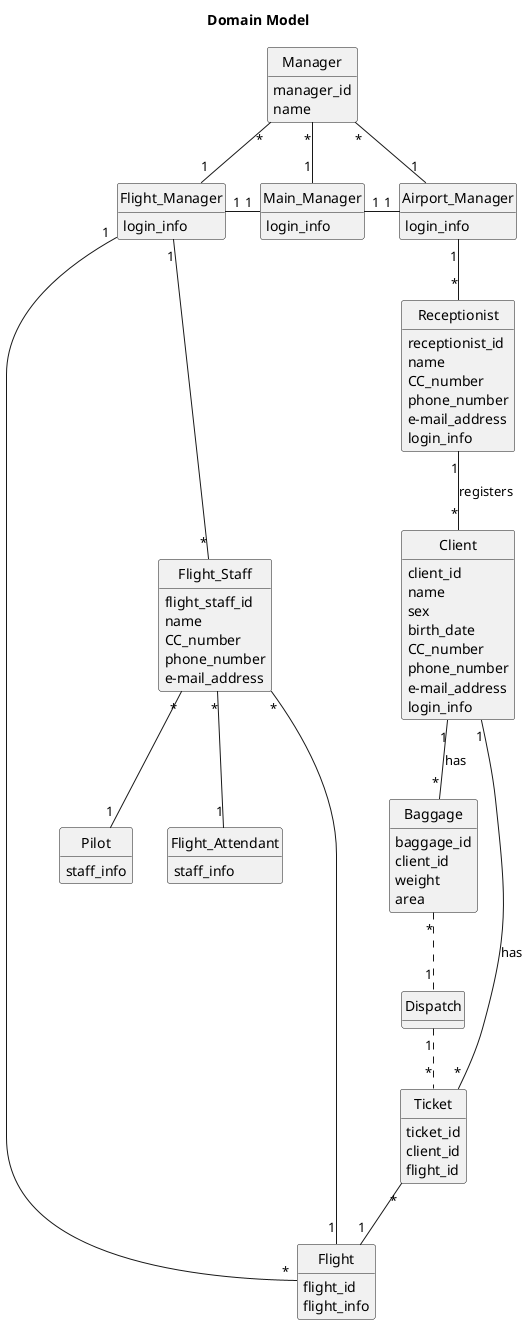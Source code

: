 @startuml UKLabsMS Domain Model

  skinparam classAttributeIconSize 0
  hide circle
  hide methods

  title Domain Model

    class Manager {
        manager_id
        name
    }

  class Main_Manager {
      login_info

  }

  class Flight_Manager {
      login_info

  }

  class Airport_Manager {
      login_info

  }

  class Receptionist {
      receptionist_id
      name
      CC_number
      phone_number
      e-mail_address
      login_info

  }

  class Client {
      client_id
      name
      sex
      birth_date
      CC_number
      phone_number
      e-mail_address
      login_info

  }

  class Baggage {
      baggage_id
      client_id
      weight
      area

  }

  class Ticket {
      ticket_id
      client_id
      flight_id

  }

  class Pilot {
      staff_info

  }

  class Flight_Attendant {
       staff_info

  }

 class Flight {
      flight_id
      flight_info

 }

 class Flight_Staff {
    flight_staff_id
    name
    CC_number
    phone_number
    e-mail_address

 }

 class Dispatch {

 }

Manager "*" -- "1" Main_Manager
Manager "*" -- "1" Airport_Manager
Manager "*" -- "1" Flight_Manager

Main_Manager "1" -right-- "1" Airport_Manager
Main_Manager "1" -left- "1" Flight_Manager


Flight_Manager "1" --- "*" Flight_Staff
Flight_Manager "1" -- "*" Flight

Flight_Staff "*" -- "1" Flight
Flight_Staff "*" -- "1" Pilot
Flight_Staff "*" -- "1" Flight_Attendant


Airport_Manager "1" -- "*" Receptionist


Receptionist "1" -- "*" Client : registers


Client "1" -- "*" Baggage : has
Client "1" -- "*" Ticket : has


Baggage "*" .. "1" Dispatch
Dispatch "1" .. "*" Ticket

Ticket "*" -- "1" Flight


@enduml